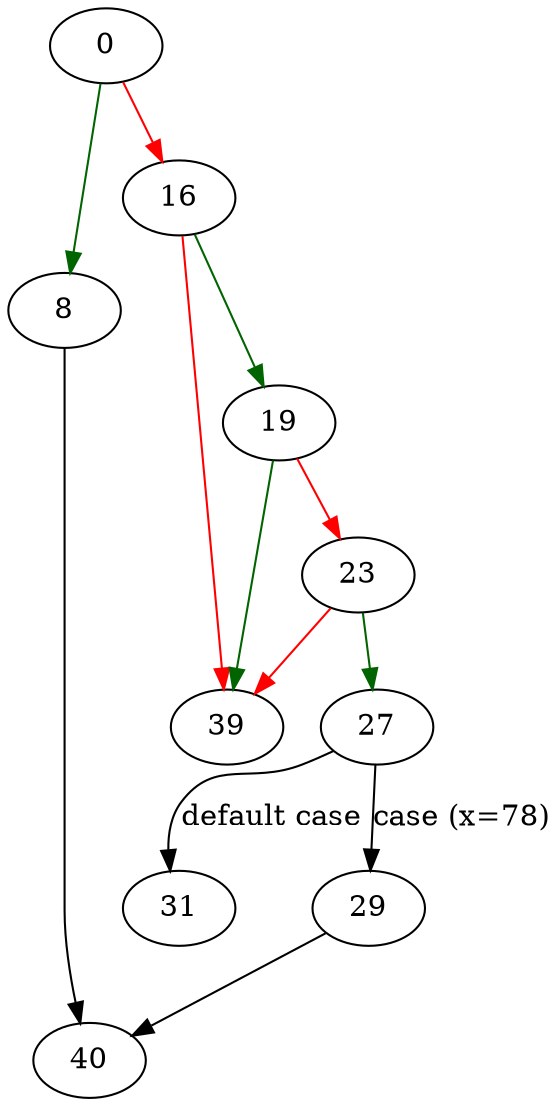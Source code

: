 strict digraph "two_arguments" {
	// Node definitions.
	0 [entry=true];
	8;
	16;
	40;
	19;
	39;
	23;
	27;
	29;
	31;

	// Edge definitions.
	0 -> 8 [
		color=darkgreen
		cond=true
	];
	0 -> 16 [
		color=red
		cond=false
	];
	8 -> 40;
	16 -> 19 [
		color=darkgreen
		cond=true
	];
	16 -> 39 [
		color=red
		cond=false
	];
	19 -> 39 [
		color=darkgreen
		cond=true
	];
	19 -> 23 [
		color=red
		cond=false
	];
	23 -> 39 [
		color=red
		cond=false
	];
	23 -> 27 [
		color=darkgreen
		cond=true
	];
	27 -> 29 [
		cond="case (x=78)"
		label="case (x=78)"
	];
	27 -> 31 [
		cond="default case"
		label="default case"
	];
	29 -> 40;
}